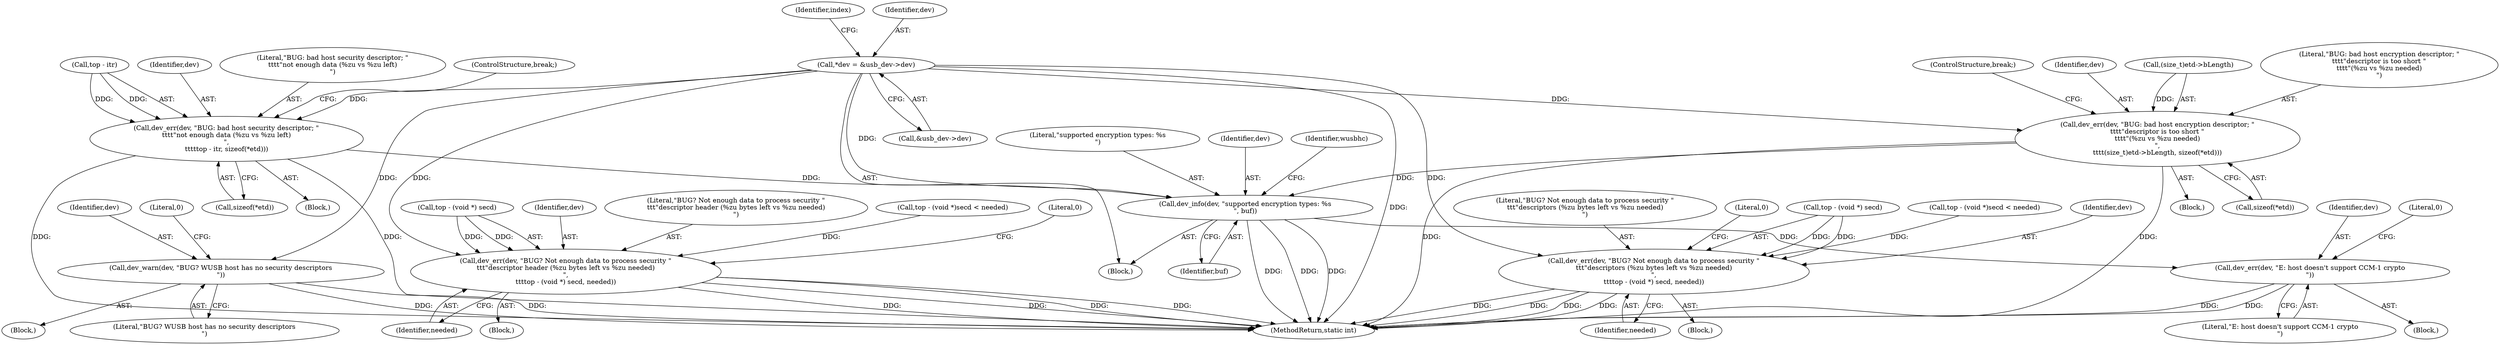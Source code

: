 digraph "0_linux_704620afc70cf47abb9d6a1a57f3825d2bca49cf_1@pointer" {
"1000123" [label="(Call,*dev = &usb_dev->dev)"];
"1000206" [label="(Call,dev_warn(dev, \"BUG? WUSB host has no security descriptors\n\"))"];
"1000225" [label="(Call,dev_err(dev, \"BUG? Not enough data to process security \"\n\t\t\t\"descriptor header (%zu bytes left vs %zu needed)\n\",\n\t\t\ttop - (void *) secd, needed))"];
"1000251" [label="(Call,dev_err(dev, \"BUG? Not enough data to process security \"\n\t\t\t\"descriptors (%zu bytes left vs %zu needed)\n\",\n\t\t\ttop - (void *) secd, needed))"];
"1000304" [label="(Call,dev_err(dev, \"BUG: bad host security descriptor; \"\n\t\t\t\t\"not enough data (%zu vs %zu left)\n\",\n\t\t\t\ttop - itr, sizeof(*etd)))"];
"1000363" [label="(Call,dev_info(dev, \"supported encryption types: %s\n\", buf))"];
"1000374" [label="(Call,dev_err(dev, \"E: host doesn't support CCM-1 crypto\n\"))"];
"1000323" [label="(Call,dev_err(dev, \"BUG: bad host encryption descriptor; \"\n\t\t\t\t\"descriptor is too short \"\n\t\t\t\t\"(%zu vs %zu needed)\n\",\n\t\t\t\t(size_t)etd->bLength, sizeof(*etd)))"];
"1000139" [label="(Identifier,index)"];
"1000325" [label="(Literal,\"BUG: bad host encryption descriptor; \"\n\t\t\t\t\"descriptor is too short \"\n\t\t\t\t\"(%zu vs %zu needed)\n\")"];
"1000326" [label="(Call,(size_t)etd->bLength)"];
"1000307" [label="(Call,top - itr)"];
"1000250" [label="(Block,)"];
"1000370" [label="(Identifier,wusbhc)"];
"1000224" [label="(Block,)"];
"1000243" [label="(Call,top - (void *)secd < needed)"];
"1000374" [label="(Call,dev_err(dev, \"E: host doesn't support CCM-1 crypto\n\"))"];
"1000334" [label="(ControlStructure,break;)"];
"1000252" [label="(Identifier,dev)"];
"1000331" [label="(Call,sizeof(*etd))"];
"1000381" [label="(MethodReturn,static int)"];
"1000373" [label="(Block,)"];
"1000206" [label="(Call,dev_warn(dev, \"BUG? WUSB host has no security descriptors\n\"))"];
"1000225" [label="(Call,dev_err(dev, \"BUG? Not enough data to process security \"\n\t\t\t\"descriptor header (%zu bytes left vs %zu needed)\n\",\n\t\t\ttop - (void *) secd, needed))"];
"1000205" [label="(Block,)"];
"1000303" [label="(Block,)"];
"1000323" [label="(Call,dev_err(dev, \"BUG: bad host encryption descriptor; \"\n\t\t\t\t\"descriptor is too short \"\n\t\t\t\t\"(%zu vs %zu needed)\n\",\n\t\t\t\t(size_t)etd->bLength, sizeof(*etd)))"];
"1000210" [label="(Literal,0)"];
"1000251" [label="(Call,dev_err(dev, \"BUG? Not enough data to process security \"\n\t\t\t\"descriptors (%zu bytes left vs %zu needed)\n\",\n\t\t\ttop - (void *) secd, needed))"];
"1000305" [label="(Identifier,dev)"];
"1000324" [label="(Identifier,dev)"];
"1000376" [label="(Literal,\"E: host doesn't support CCM-1 crypto\n\")"];
"1000124" [label="(Identifier,dev)"];
"1000375" [label="(Identifier,dev)"];
"1000217" [label="(Call,top - (void *)secd < needed)"];
"1000207" [label="(Identifier,dev)"];
"1000125" [label="(Call,&usb_dev->dev)"];
"1000304" [label="(Call,dev_err(dev, \"BUG: bad host security descriptor; \"\n\t\t\t\t\"not enough data (%zu vs %zu left)\n\",\n\t\t\t\ttop - itr, sizeof(*etd)))"];
"1000310" [label="(Call,sizeof(*etd))"];
"1000322" [label="(Block,)"];
"1000235" [label="(Literal,0)"];
"1000228" [label="(Call,top - (void *) secd)"];
"1000233" [label="(Identifier,needed)"];
"1000253" [label="(Literal,\"BUG? Not enough data to process security \"\n\t\t\t\"descriptors (%zu bytes left vs %zu needed)\n\")"];
"1000226" [label="(Identifier,dev)"];
"1000306" [label="(Literal,\"BUG: bad host security descriptor; \"\n\t\t\t\t\"not enough data (%zu vs %zu left)\n\")"];
"1000365" [label="(Literal,\"supported encryption types: %s\n\")"];
"1000313" [label="(ControlStructure,break;)"];
"1000261" [label="(Literal,0)"];
"1000105" [label="(Block,)"];
"1000259" [label="(Identifier,needed)"];
"1000208" [label="(Literal,\"BUG? WUSB host has no security descriptors\n\")"];
"1000363" [label="(Call,dev_info(dev, \"supported encryption types: %s\n\", buf))"];
"1000378" [label="(Literal,0)"];
"1000123" [label="(Call,*dev = &usb_dev->dev)"];
"1000366" [label="(Identifier,buf)"];
"1000227" [label="(Literal,\"BUG? Not enough data to process security \"\n\t\t\t\"descriptor header (%zu bytes left vs %zu needed)\n\")"];
"1000364" [label="(Identifier,dev)"];
"1000254" [label="(Call,top - (void *) secd)"];
"1000123" -> "1000105"  [label="AST: "];
"1000123" -> "1000125"  [label="CFG: "];
"1000124" -> "1000123"  [label="AST: "];
"1000125" -> "1000123"  [label="AST: "];
"1000139" -> "1000123"  [label="CFG: "];
"1000123" -> "1000381"  [label="DDG: "];
"1000123" -> "1000206"  [label="DDG: "];
"1000123" -> "1000225"  [label="DDG: "];
"1000123" -> "1000251"  [label="DDG: "];
"1000123" -> "1000304"  [label="DDG: "];
"1000123" -> "1000323"  [label="DDG: "];
"1000123" -> "1000363"  [label="DDG: "];
"1000206" -> "1000205"  [label="AST: "];
"1000206" -> "1000208"  [label="CFG: "];
"1000207" -> "1000206"  [label="AST: "];
"1000208" -> "1000206"  [label="AST: "];
"1000210" -> "1000206"  [label="CFG: "];
"1000206" -> "1000381"  [label="DDG: "];
"1000206" -> "1000381"  [label="DDG: "];
"1000225" -> "1000224"  [label="AST: "];
"1000225" -> "1000233"  [label="CFG: "];
"1000226" -> "1000225"  [label="AST: "];
"1000227" -> "1000225"  [label="AST: "];
"1000228" -> "1000225"  [label="AST: "];
"1000233" -> "1000225"  [label="AST: "];
"1000235" -> "1000225"  [label="CFG: "];
"1000225" -> "1000381"  [label="DDG: "];
"1000225" -> "1000381"  [label="DDG: "];
"1000225" -> "1000381"  [label="DDG: "];
"1000225" -> "1000381"  [label="DDG: "];
"1000228" -> "1000225"  [label="DDG: "];
"1000228" -> "1000225"  [label="DDG: "];
"1000217" -> "1000225"  [label="DDG: "];
"1000251" -> "1000250"  [label="AST: "];
"1000251" -> "1000259"  [label="CFG: "];
"1000252" -> "1000251"  [label="AST: "];
"1000253" -> "1000251"  [label="AST: "];
"1000254" -> "1000251"  [label="AST: "];
"1000259" -> "1000251"  [label="AST: "];
"1000261" -> "1000251"  [label="CFG: "];
"1000251" -> "1000381"  [label="DDG: "];
"1000251" -> "1000381"  [label="DDG: "];
"1000251" -> "1000381"  [label="DDG: "];
"1000251" -> "1000381"  [label="DDG: "];
"1000254" -> "1000251"  [label="DDG: "];
"1000254" -> "1000251"  [label="DDG: "];
"1000243" -> "1000251"  [label="DDG: "];
"1000304" -> "1000303"  [label="AST: "];
"1000304" -> "1000310"  [label="CFG: "];
"1000305" -> "1000304"  [label="AST: "];
"1000306" -> "1000304"  [label="AST: "];
"1000307" -> "1000304"  [label="AST: "];
"1000310" -> "1000304"  [label="AST: "];
"1000313" -> "1000304"  [label="CFG: "];
"1000304" -> "1000381"  [label="DDG: "];
"1000304" -> "1000381"  [label="DDG: "];
"1000307" -> "1000304"  [label="DDG: "];
"1000307" -> "1000304"  [label="DDG: "];
"1000304" -> "1000363"  [label="DDG: "];
"1000363" -> "1000105"  [label="AST: "];
"1000363" -> "1000366"  [label="CFG: "];
"1000364" -> "1000363"  [label="AST: "];
"1000365" -> "1000363"  [label="AST: "];
"1000366" -> "1000363"  [label="AST: "];
"1000370" -> "1000363"  [label="CFG: "];
"1000363" -> "1000381"  [label="DDG: "];
"1000363" -> "1000381"  [label="DDG: "];
"1000363" -> "1000381"  [label="DDG: "];
"1000323" -> "1000363"  [label="DDG: "];
"1000363" -> "1000374"  [label="DDG: "];
"1000374" -> "1000373"  [label="AST: "];
"1000374" -> "1000376"  [label="CFG: "];
"1000375" -> "1000374"  [label="AST: "];
"1000376" -> "1000374"  [label="AST: "];
"1000378" -> "1000374"  [label="CFG: "];
"1000374" -> "1000381"  [label="DDG: "];
"1000374" -> "1000381"  [label="DDG: "];
"1000323" -> "1000322"  [label="AST: "];
"1000323" -> "1000331"  [label="CFG: "];
"1000324" -> "1000323"  [label="AST: "];
"1000325" -> "1000323"  [label="AST: "];
"1000326" -> "1000323"  [label="AST: "];
"1000331" -> "1000323"  [label="AST: "];
"1000334" -> "1000323"  [label="CFG: "];
"1000323" -> "1000381"  [label="DDG: "];
"1000323" -> "1000381"  [label="DDG: "];
"1000326" -> "1000323"  [label="DDG: "];
}
